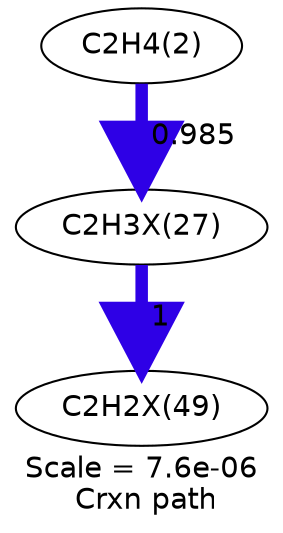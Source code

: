 digraph reaction_paths {
center=1;
s5 -> s17[fontname="Helvetica", style="setlinewidth(5.99)", arrowsize=2.99, color="0.7, 1.49, 0.9"
, label=" 0.985"];
s17 -> s21[fontname="Helvetica", style="setlinewidth(6)", arrowsize=3, color="0.7, 1.5, 0.9"
, label=" 1"];
s5 [ fontname="Helvetica", label="C2H4(2)"];
s17 [ fontname="Helvetica", label="C2H3X(27)"];
s21 [ fontname="Helvetica", label="C2H2X(49)"];
 label = "Scale = 7.6e-06\l Crxn path";
 fontname = "Helvetica";
}
